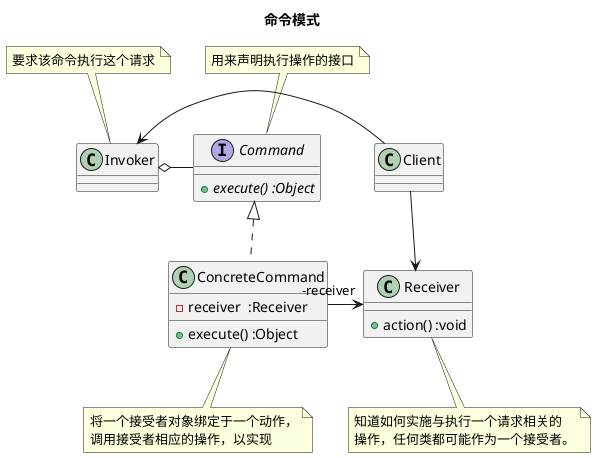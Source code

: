 @startuml

title <b>命令模式</b>

interface Command {
  + {abstract} execute() :Object
}
note top: 用来声明执行操作的接口

class ConcreteCommand {
  - receiver  :Receiver
  + execute() :Object
}
note bottom: 将一个接受者对象绑定于一个动作，\n调用接受者相应的操作，以实现

class Invoker {
}
note top: 要求该命令执行这个请求

class Receiver {
  + action() :void
}
note bottom: 知道如何实施与执行一个请求相关的\n操作，任何类都可能作为一个接受者。

class Client

Invoker o-right- Command

Command <|.. ConcreteCommand

Invoker <-right- Client
Client --> Receiver

Receiver <-left- "-receiver" ConcreteCommand

@enduml
